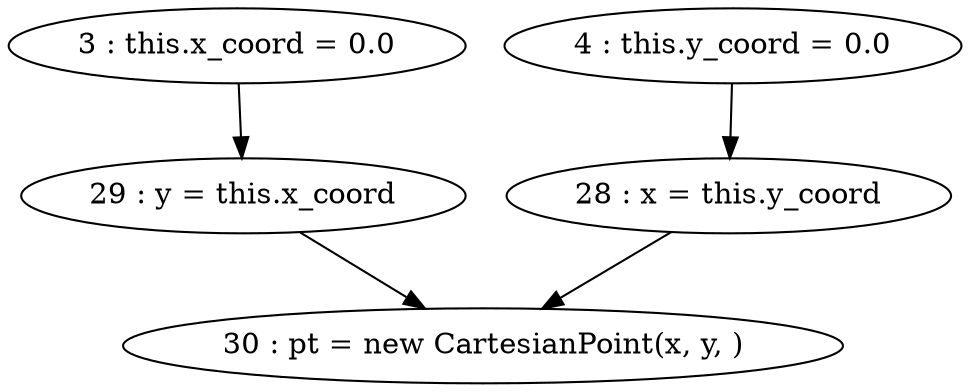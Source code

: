 digraph G {
"3 : this.x_coord = 0.0"
"3 : this.x_coord = 0.0" -> "29 : y = this.x_coord"
"4 : this.y_coord = 0.0"
"4 : this.y_coord = 0.0" -> "28 : x = this.y_coord"
"28 : x = this.y_coord"
"28 : x = this.y_coord" -> "30 : pt = new CartesianPoint(x, y, )"
"29 : y = this.x_coord"
"29 : y = this.x_coord" -> "30 : pt = new CartesianPoint(x, y, )"
"30 : pt = new CartesianPoint(x, y, )"
}